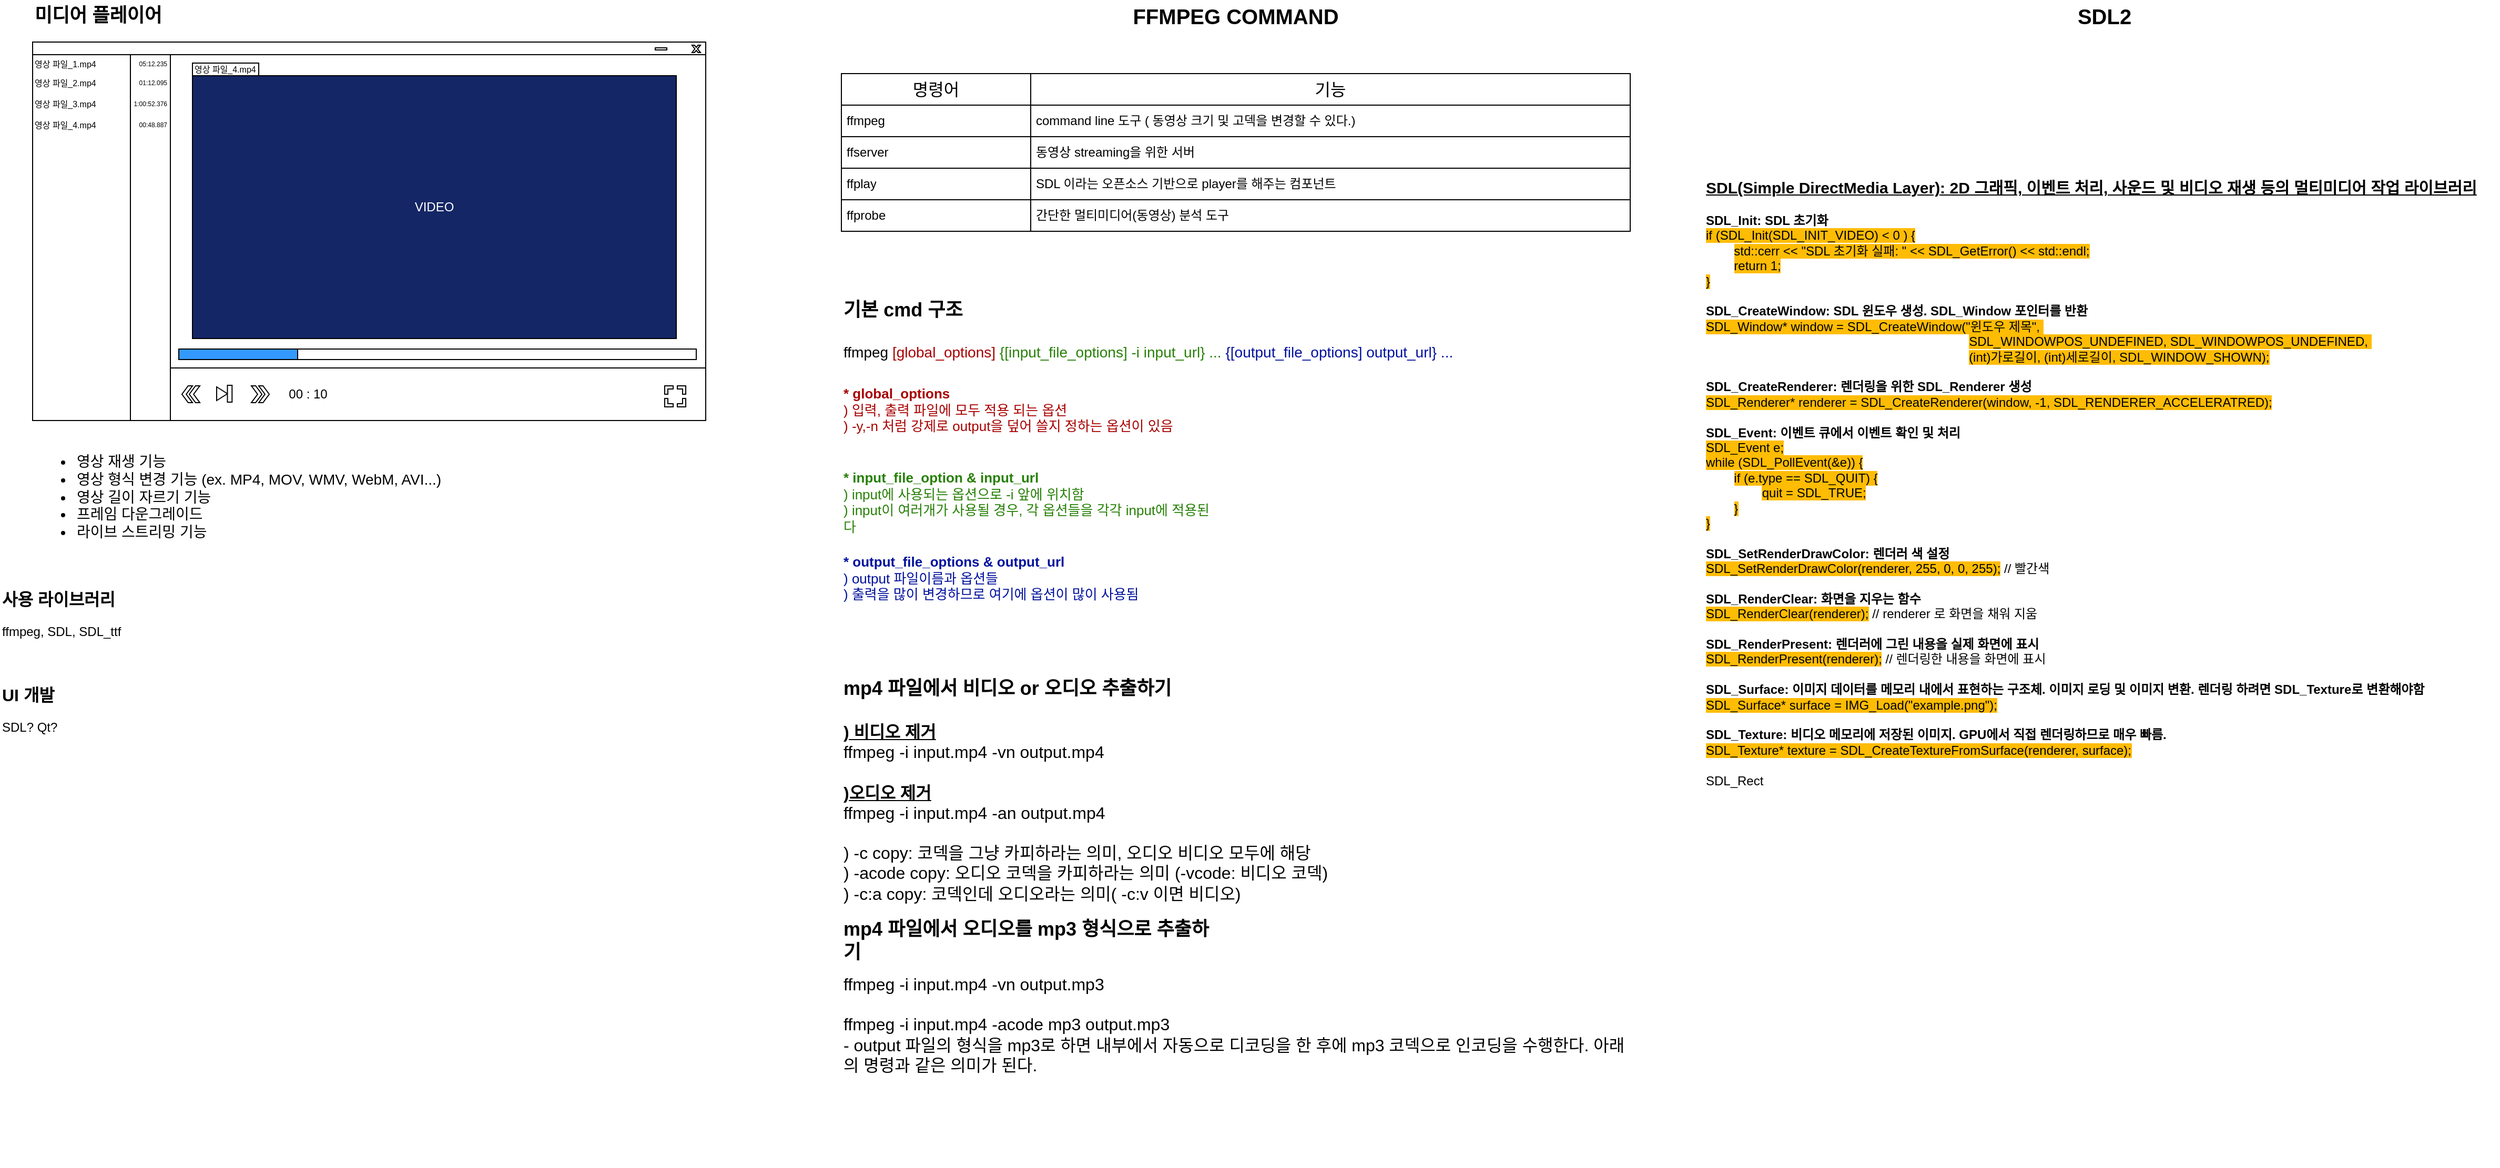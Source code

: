 <mxfile version="24.8.6">
  <diagram name="페이지-1" id="8cRWzu_WHAwFlIVNXjVE">
    <mxGraphModel dx="2244" dy="810" grid="1" gridSize="10" guides="1" tooltips="1" connect="1" arrows="1" fold="1" page="1" pageScale="1" pageWidth="827" pageHeight="1169" math="0" shadow="0">
      <root>
        <mxCell id="0" />
        <mxCell id="1" parent="0" />
        <mxCell id="ptMnUIj4V_PZviKKgXDt-1" value="FFMPEG COMMAND" style="text;html=1;align=center;verticalAlign=middle;whiteSpace=wrap;rounded=0;fontSize=20;fontStyle=1" parent="1" vertex="1">
          <mxGeometry x="40" y="50" width="750" height="30" as="geometry" />
        </mxCell>
        <mxCell id="ptMnUIj4V_PZviKKgXDt-3" value="" style="shape=table;startSize=0;container=1;collapsible=0;childLayout=tableLayout;fontSize=16;perimeterSpacing=1;" parent="1" vertex="1">
          <mxGeometry x="40" y="120" width="750" height="150" as="geometry" />
        </mxCell>
        <mxCell id="ptMnUIj4V_PZviKKgXDt-4" value="" style="shape=tableRow;horizontal=0;startSize=0;swimlaneHead=0;swimlaneBody=0;strokeColor=inherit;top=0;left=0;bottom=0;right=0;collapsible=0;dropTarget=0;fillColor=none;points=[[0,0.5],[1,0.5]];portConstraint=eastwest;fontSize=16;" parent="ptMnUIj4V_PZviKKgXDt-3" vertex="1">
          <mxGeometry width="750" height="30" as="geometry" />
        </mxCell>
        <mxCell id="ptMnUIj4V_PZviKKgXDt-5" value="명령어" style="shape=partialRectangle;html=1;whiteSpace=wrap;connectable=0;strokeColor=inherit;overflow=hidden;fillColor=none;top=0;left=0;bottom=0;right=0;pointerEvents=1;fontSize=16;" parent="ptMnUIj4V_PZviKKgXDt-4" vertex="1">
          <mxGeometry width="180" height="30" as="geometry">
            <mxRectangle width="180" height="30" as="alternateBounds" />
          </mxGeometry>
        </mxCell>
        <mxCell id="ptMnUIj4V_PZviKKgXDt-6" value="기능" style="shape=partialRectangle;html=1;whiteSpace=wrap;connectable=0;strokeColor=inherit;overflow=hidden;fillColor=none;top=0;left=0;bottom=0;right=0;pointerEvents=1;fontSize=16;" parent="ptMnUIj4V_PZviKKgXDt-4" vertex="1">
          <mxGeometry x="180" width="570" height="30" as="geometry">
            <mxRectangle width="570" height="30" as="alternateBounds" />
          </mxGeometry>
        </mxCell>
        <mxCell id="ptMnUIj4V_PZviKKgXDt-8" value="" style="shape=tableRow;horizontal=0;startSize=0;swimlaneHead=0;swimlaneBody=0;strokeColor=inherit;top=0;left=0;bottom=0;right=0;collapsible=0;dropTarget=0;fillColor=none;points=[[0,0.5],[1,0.5]];portConstraint=eastwest;fontSize=16;" parent="ptMnUIj4V_PZviKKgXDt-3" vertex="1">
          <mxGeometry y="30" width="750" height="30" as="geometry" />
        </mxCell>
        <mxCell id="ptMnUIj4V_PZviKKgXDt-9" value="ffmpeg" style="shape=partialRectangle;html=1;whiteSpace=wrap;connectable=0;strokeColor=inherit;overflow=hidden;fillColor=none;top=0;left=0;bottom=0;right=0;pointerEvents=1;fontSize=12;align=left;verticalAlign=middle;spacing=5;" parent="ptMnUIj4V_PZviKKgXDt-8" vertex="1">
          <mxGeometry width="180" height="30" as="geometry">
            <mxRectangle width="180" height="30" as="alternateBounds" />
          </mxGeometry>
        </mxCell>
        <mxCell id="ptMnUIj4V_PZviKKgXDt-10" value="command line 도구 ( 동영상 크기 및 고덱을 변경할 수 있다.)" style="shape=partialRectangle;html=1;whiteSpace=wrap;connectable=0;strokeColor=inherit;overflow=hidden;fillColor=none;top=0;left=0;bottom=0;right=0;pointerEvents=1;fontSize=12;align=left;verticalAlign=middle;spacing=5;" parent="ptMnUIj4V_PZviKKgXDt-8" vertex="1">
          <mxGeometry x="180" width="570" height="30" as="geometry">
            <mxRectangle width="570" height="30" as="alternateBounds" />
          </mxGeometry>
        </mxCell>
        <mxCell id="ptMnUIj4V_PZviKKgXDt-12" value="" style="shape=tableRow;horizontal=0;startSize=0;swimlaneHead=0;swimlaneBody=0;strokeColor=inherit;top=0;left=0;bottom=0;right=0;collapsible=0;dropTarget=0;fillColor=none;points=[[0,0.5],[1,0.5]];portConstraint=eastwest;fontSize=16;" parent="ptMnUIj4V_PZviKKgXDt-3" vertex="1">
          <mxGeometry y="60" width="750" height="30" as="geometry" />
        </mxCell>
        <mxCell id="ptMnUIj4V_PZviKKgXDt-13" value="ffserver" style="shape=partialRectangle;html=1;whiteSpace=wrap;connectable=0;strokeColor=inherit;overflow=hidden;fillColor=none;top=0;left=0;bottom=0;right=0;pointerEvents=1;fontSize=12;align=left;verticalAlign=middle;spacing=5;" parent="ptMnUIj4V_PZviKKgXDt-12" vertex="1">
          <mxGeometry width="180" height="30" as="geometry">
            <mxRectangle width="180" height="30" as="alternateBounds" />
          </mxGeometry>
        </mxCell>
        <mxCell id="ptMnUIj4V_PZviKKgXDt-14" value="동영상 streaming을 위한 서버" style="shape=partialRectangle;html=1;whiteSpace=wrap;connectable=0;strokeColor=inherit;overflow=hidden;fillColor=none;top=0;left=0;bottom=0;right=0;pointerEvents=1;fontSize=12;align=left;verticalAlign=middle;spacing=5;" parent="ptMnUIj4V_PZviKKgXDt-12" vertex="1">
          <mxGeometry x="180" width="570" height="30" as="geometry">
            <mxRectangle width="570" height="30" as="alternateBounds" />
          </mxGeometry>
        </mxCell>
        <mxCell id="ptMnUIj4V_PZviKKgXDt-16" style="shape=tableRow;horizontal=0;startSize=0;swimlaneHead=0;swimlaneBody=0;strokeColor=inherit;top=0;left=0;bottom=0;right=0;collapsible=0;dropTarget=0;fillColor=none;points=[[0,0.5],[1,0.5]];portConstraint=eastwest;fontSize=16;" parent="ptMnUIj4V_PZviKKgXDt-3" vertex="1">
          <mxGeometry y="90" width="750" height="30" as="geometry" />
        </mxCell>
        <mxCell id="ptMnUIj4V_PZviKKgXDt-17" value="ffplay" style="shape=partialRectangle;html=1;whiteSpace=wrap;connectable=0;strokeColor=inherit;overflow=hidden;fillColor=none;top=0;left=0;bottom=0;right=0;pointerEvents=1;fontSize=12;align=left;verticalAlign=middle;spacing=5;" parent="ptMnUIj4V_PZviKKgXDt-16" vertex="1">
          <mxGeometry width="180" height="30" as="geometry">
            <mxRectangle width="180" height="30" as="alternateBounds" />
          </mxGeometry>
        </mxCell>
        <mxCell id="ptMnUIj4V_PZviKKgXDt-18" value="SDL 이라는 오픈소스 기반으로 player를 해주는 컴포넌트" style="shape=partialRectangle;html=1;whiteSpace=wrap;connectable=0;strokeColor=inherit;overflow=hidden;fillColor=none;top=0;left=0;bottom=0;right=0;pointerEvents=1;fontSize=12;align=left;verticalAlign=middle;spacing=5;" parent="ptMnUIj4V_PZviKKgXDt-16" vertex="1">
          <mxGeometry x="180" width="570" height="30" as="geometry">
            <mxRectangle width="570" height="30" as="alternateBounds" />
          </mxGeometry>
        </mxCell>
        <mxCell id="ptMnUIj4V_PZviKKgXDt-20" style="shape=tableRow;horizontal=0;startSize=0;swimlaneHead=0;swimlaneBody=0;strokeColor=inherit;top=0;left=0;bottom=0;right=0;collapsible=0;dropTarget=0;fillColor=none;points=[[0,0.5],[1,0.5]];portConstraint=eastwest;fontSize=16;" parent="ptMnUIj4V_PZviKKgXDt-3" vertex="1">
          <mxGeometry y="120" width="750" height="30" as="geometry" />
        </mxCell>
        <mxCell id="ptMnUIj4V_PZviKKgXDt-21" value="ffprobe" style="shape=partialRectangle;html=1;whiteSpace=wrap;connectable=0;strokeColor=inherit;overflow=hidden;fillColor=none;top=0;left=0;bottom=0;right=0;pointerEvents=1;fontSize=12;align=left;verticalAlign=middle;spacing=5;" parent="ptMnUIj4V_PZviKKgXDt-20" vertex="1">
          <mxGeometry width="180" height="30" as="geometry">
            <mxRectangle width="180" height="30" as="alternateBounds" />
          </mxGeometry>
        </mxCell>
        <mxCell id="ptMnUIj4V_PZviKKgXDt-22" value="간단한 멀티미디어(동영상) 분석 도구" style="shape=partialRectangle;html=1;whiteSpace=wrap;connectable=0;strokeColor=inherit;overflow=hidden;fillColor=none;top=0;left=0;bottom=0;right=0;pointerEvents=1;fontSize=12;align=left;verticalAlign=middle;spacing=5;" parent="ptMnUIj4V_PZviKKgXDt-20" vertex="1">
          <mxGeometry x="180" width="570" height="30" as="geometry">
            <mxRectangle width="570" height="30" as="alternateBounds" />
          </mxGeometry>
        </mxCell>
        <mxCell id="ptMnUIj4V_PZviKKgXDt-76" value="기본 cmd 구조" style="text;html=1;align=left;verticalAlign=middle;whiteSpace=wrap;rounded=0;fontSize=18;fontStyle=1" parent="1" vertex="1">
          <mxGeometry x="40" y="330" width="120" height="30" as="geometry" />
        </mxCell>
        <mxCell id="ptMnUIj4V_PZviKKgXDt-77" value="ffmpeg &lt;font color=&quot;#a80000&quot;&gt;[global_options]&lt;/font&gt; &lt;font color=&quot;#278007&quot;&gt;{[input_file_options] -i input_url} ...&lt;/font&gt; &lt;font color=&quot;#00109e&quot;&gt;{[output_file_options] output_url} ...&lt;/font&gt;" style="text;html=1;align=left;verticalAlign=middle;whiteSpace=wrap;rounded=0;fontSize=14;" parent="1" vertex="1">
          <mxGeometry x="40" y="370" width="600" height="30" as="geometry" />
        </mxCell>
        <mxCell id="ptMnUIj4V_PZviKKgXDt-78" value="&lt;b&gt;* global_options&lt;/b&gt;&lt;div style=&quot;font-size: 13px;&quot;&gt;) 입력, 출력 파일에 모두 적용 되는 옵션&lt;/div&gt;&lt;div style=&quot;font-size: 13px;&quot;&gt;) -y,-n 처럼 강제로 output을 덮어 쓸지 정하는 옵션이 있음&lt;/div&gt;" style="text;html=1;align=left;verticalAlign=top;whiteSpace=wrap;rounded=0;fontColor=#a80000;fontSize=13;" parent="1" vertex="1">
          <mxGeometry x="40" y="410" width="360" height="70" as="geometry" />
        </mxCell>
        <mxCell id="ptMnUIj4V_PZviKKgXDt-79" value="&lt;b&gt;* input_file_option &amp;amp; input_url&lt;/b&gt;&lt;div&gt;) input에 사용되는 옵션으로 -i 앞에 위치함&lt;/div&gt;&lt;div&gt;) input이 여러개가 사용될 경우, 각 옵션들을 각각 input에 적용된다&lt;/div&gt;" style="text;html=1;align=left;verticalAlign=top;whiteSpace=wrap;rounded=0;fontSize=13;fontColor=#268006;" parent="1" vertex="1">
          <mxGeometry x="40" y="490" width="360" height="70" as="geometry" />
        </mxCell>
        <mxCell id="ptMnUIj4V_PZviKKgXDt-80" value="&lt;b&gt;* output_file_options &amp;amp; output_url&lt;/b&gt;&lt;div&gt;) output 파일이름과 옵션들&lt;/div&gt;&lt;div&gt;) 출력을 많이 변경하므로 여기에 옵션이 많이 사용됨&lt;/div&gt;" style="text;html=1;align=left;verticalAlign=top;whiteSpace=wrap;rounded=0;fontSize=13;fontColor=#00109d;" parent="1" vertex="1">
          <mxGeometry x="40" y="570" width="360" height="70" as="geometry" />
        </mxCell>
        <mxCell id="xB45A97ij3tuCxRrMWK4-1" value="mp4 파일에서 비디오 or 오디오 추출하기" style="text;html=1;align=left;verticalAlign=middle;whiteSpace=wrap;rounded=0;fontSize=18;fontStyle=1" parent="1" vertex="1">
          <mxGeometry x="40" y="690" width="320" height="30" as="geometry" />
        </mxCell>
        <mxCell id="xB45A97ij3tuCxRrMWK4-2" value="&lt;b style=&quot;font-size: 16px;&quot;&gt;&lt;u&gt;) 비디오 제거&lt;/u&gt;&lt;/b&gt;&lt;div style=&quot;font-size: 16px;&quot;&gt;ffmpeg -i input.mp4 -vn output.mp4&lt;/div&gt;&lt;div style=&quot;font-size: 16px;&quot;&gt;&lt;br&gt;&lt;/div&gt;&lt;div style=&quot;font-size: 16px;&quot;&gt;&lt;b&gt;&lt;u&gt;)오디오 제거&lt;/u&gt;&lt;/b&gt;&lt;/div&gt;&lt;div style=&quot;font-size: 16px;&quot;&gt;ffmpeg -i input.mp4 -an output.mp4&lt;/div&gt;&lt;div style=&quot;font-size: 16px;&quot;&gt;&lt;br&gt;&lt;/div&gt;&lt;div style=&quot;font-size: 16px;&quot;&gt;) -c copy: 코덱을 그냥 카피하라는 의미, 오디오 비디오 모두에 해당&lt;/div&gt;&lt;div style=&quot;font-size: 16px;&quot;&gt;) -acode copy: 오디오 코덱을 카피하라는 의미 (-vcode: 비디오 코덱)&lt;/div&gt;&lt;div style=&quot;font-size: 16px;&quot;&gt;) -c:a copy: 코덱인데 오디오라는 의미( -c:v 이면 비디오)&lt;/div&gt;" style="text;html=1;align=left;verticalAlign=top;whiteSpace=wrap;rounded=0;fontSize=16;" parent="1" vertex="1">
          <mxGeometry x="40" y="730" width="500" height="190" as="geometry" />
        </mxCell>
        <mxCell id="xB45A97ij3tuCxRrMWK4-4" value="mp4 파일에서 오디오를 mp3 형식으로 추출하기" style="text;html=1;align=left;verticalAlign=middle;whiteSpace=wrap;rounded=0;fontSize=18;fontStyle=1" parent="1" vertex="1">
          <mxGeometry x="40" y="930" width="360" height="30" as="geometry" />
        </mxCell>
        <mxCell id="xB45A97ij3tuCxRrMWK4-6" value="ffmpeg -i input.mp4 -vn output.mp3&lt;div&gt;&lt;br&gt;&lt;/div&gt;&lt;div&gt;ffmpeg -i input.mp4 -acode mp3 output.mp3&lt;/div&gt;&lt;div&gt;- output 파일의 형식을 mp3로 하면 내부에서 자동으로 디코딩을 한 후에 mp3 코덱으로 인코딩을 수행한다. 아래의 명령과 같은 의미가 된다.&lt;/div&gt;&lt;div&gt;&lt;br&gt;&lt;/div&gt;&lt;div&gt;&lt;br&gt;&lt;/div&gt;" style="text;html=1;align=left;verticalAlign=top;whiteSpace=wrap;rounded=0;fontSize=16;" parent="1" vertex="1">
          <mxGeometry x="40" y="970" width="750" height="190" as="geometry" />
        </mxCell>
        <mxCell id="B-xb9QJz0Q4Br1Rd_6FL-1" value="SDL2" style="text;html=1;align=center;verticalAlign=middle;whiteSpace=wrap;rounded=0;fontSize=20;fontStyle=1" vertex="1" parent="1">
          <mxGeometry x="866" y="50" width="750" height="30" as="geometry" />
        </mxCell>
        <mxCell id="B-xb9QJz0Q4Br1Rd_6FL-2" value="&lt;div style=&quot;line-height: 120%;&quot;&gt;&lt;b style=&quot;&quot;&gt;&lt;font size=&quot;1&quot; style=&quot;&quot;&gt;&lt;u style=&quot;font-size: 15px;&quot;&gt;SDL(Simple DirectMedia Layer): 2D 그래픽, 이벤트 처리, 사운드 및 비디오 재생 등의 멀티미디어 작업 라이브러리&lt;/u&gt;&lt;/font&gt;&lt;/b&gt;&lt;/div&gt;&lt;div style=&quot;line-height: 120%;&quot;&gt;&lt;font style=&quot;font-size: 12px;&quot;&gt;&lt;br&gt;&lt;/font&gt;&lt;/div&gt;&lt;div style=&quot;line-height: 120%;&quot;&gt;&lt;b&gt;&lt;font style=&quot;font-size: 12px;&quot;&gt;SDL_Init: SDL 초기화&lt;/font&gt;&lt;/b&gt;&lt;/div&gt;&lt;div style=&quot;line-height: 120%;&quot;&gt;&lt;span style=&quot;background-color: rgb(255, 188, 5);&quot;&gt;&lt;font style=&quot;font-size: 12px;&quot;&gt;if (SDL_Init(SDL_INIT_VIDEO) &amp;lt; 0 ) {&lt;/font&gt;&lt;/span&gt;&lt;/div&gt;&lt;div style=&quot;line-height: 120%;&quot;&gt;&lt;font style=&quot;font-size: 12px;&quot;&gt;&lt;span style=&quot;white-space: pre;&quot;&gt;&#x9;&lt;/span&gt;&lt;span style=&quot;background-color: rgb(255, 188, 5);&quot;&gt;std::cerr &amp;lt;&amp;lt; &quot;SDL 초기화 실패: &quot; &amp;lt;&amp;lt; SDL_GetError() &amp;lt;&amp;lt; std::endl;&lt;/span&gt;&lt;br&gt;&lt;/font&gt;&lt;/div&gt;&lt;div style=&quot;line-height: 120%;&quot;&gt;&lt;font style=&quot;font-size: 12px;&quot;&gt;&lt;span style=&quot;white-space: pre;&quot;&gt;&#x9;&lt;/span&gt;&lt;span style=&quot;background-color: rgb(255, 188, 5);&quot;&gt;return 1;&lt;/span&gt;&lt;br&gt;&lt;/font&gt;&lt;/div&gt;&lt;div style=&quot;line-height: 120%;&quot;&gt;&lt;span style=&quot;background-color: rgb(255, 188, 5);&quot;&gt;&lt;font style=&quot;font-size: 12px;&quot;&gt;}&lt;/font&gt;&lt;/span&gt;&lt;/div&gt;&lt;div style=&quot;line-height: 120%;&quot;&gt;&lt;font style=&quot;font-size: 12px;&quot;&gt;&lt;br&gt;&lt;/font&gt;&lt;/div&gt;&lt;b style=&quot;&quot;&gt;&lt;font style=&quot;font-size: 12px;&quot;&gt;SDL_CreateWindow: SDL 윈도우 생성. SDL_Window 포인터를 반환&lt;/font&gt;&lt;/b&gt;&lt;div style=&quot;line-height: 120%;&quot;&gt;&lt;font style=&quot;font-size: 12px; background-color: rgb(255, 188, 4);&quot;&gt;SDL_Window* window = SDL_CreateWindow(&quot;윈도우 제목&quot;,&amp;nbsp;&lt;/font&gt;&lt;/div&gt;&lt;div style=&quot;line-height: 120%;&quot;&gt;&lt;font style=&quot;font-size: 12px;&quot;&gt;&lt;span style=&quot;white-space: pre;&quot;&gt;&#x9;&lt;/span&gt;&lt;span style=&quot;white-space: pre;&quot;&gt;&#x9;&lt;/span&gt;&lt;span style=&quot;white-space: pre;&quot;&gt;&#x9;&lt;/span&gt;&lt;span style=&quot;white-space: pre;&quot;&gt;&#x9;&lt;/span&gt;&lt;span style=&quot;white-space: pre;&quot;&gt;&#x9;&lt;/span&gt;&lt;span style=&quot;white-space: pre;&quot;&gt;&#x9;&lt;/span&gt;&lt;span style=&quot;white-space: pre;&quot;&gt;&#x9;&lt;/span&gt;&lt;span style=&quot;white-space: pre;&quot;&gt;&#x9;&lt;/span&gt;&lt;span style=&quot;white-space: pre;&quot;&gt;&#x9;&lt;/span&gt;&amp;nbsp; &amp;nbsp;&lt;span style=&quot;background-color: rgb(255, 188, 4);&quot;&gt;SDL_WINDOWPOS_UNDEFINED, SDL_WINDOWPOS_UNDEFINED,&amp;nbsp;&lt;/span&gt;&lt;/font&gt;&lt;/div&gt;&lt;div style=&quot;line-height: 120%;&quot;&gt;&lt;font style=&quot;font-size: 12px;&quot;&gt;&lt;span style=&quot;white-space: pre;&quot;&gt;&#x9;&lt;/span&gt;&lt;span style=&quot;white-space: pre;&quot;&gt;&#x9;&lt;/span&gt;&lt;span style=&quot;white-space: pre;&quot;&gt;&#x9;&lt;/span&gt;&lt;span style=&quot;white-space: pre;&quot;&gt;&#x9;&lt;/span&gt;&lt;span style=&quot;white-space: pre;&quot;&gt;&#x9;&lt;/span&gt;&lt;span style=&quot;white-space: pre;&quot;&gt;&#x9;&lt;/span&gt;&lt;span style=&quot;white-space: pre;&quot;&gt;&#x9;&lt;/span&gt;&lt;span style=&quot;white-space: pre;&quot;&gt;&#x9;&lt;/span&gt;&lt;span style=&quot;white-space: pre;&quot;&gt;&#x9;&lt;/span&gt;&amp;nbsp; &amp;nbsp;&lt;span style=&quot;background-color: rgb(255, 188, 4);&quot;&gt;(int)가로길이, (int)세로길이, SDL_WINDOW_SHOWN);&lt;/span&gt;&lt;/font&gt;&lt;/div&gt;&lt;div style=&quot;line-height: 120%;&quot;&gt;&lt;font style=&quot;font-size: 12px;&quot;&gt;&lt;br&gt;&lt;/font&gt;&lt;div style=&quot;line-height: 120%;&quot;&gt;&lt;b&gt;&lt;font style=&quot;font-size: 12px;&quot;&gt;SDL_CreateRenderer: 렌더링을 위한 SDL_Renderer 생성&lt;/font&gt;&lt;/b&gt;&lt;/div&gt;&lt;div style=&quot;line-height: 120%;&quot;&gt;&lt;span style=&quot;background-color: rgb(255, 188, 4);&quot;&gt;SDL_Renderer* renderer = SDL_CreateRenderer(window, -1, SDL_RENDERER_ACCELERATRED);&lt;/span&gt;&lt;/div&gt;&lt;div style=&quot;line-height: 120%;&quot;&gt;&lt;font style=&quot;font-size: 12px;&quot;&gt;&lt;br&gt;&lt;/font&gt;&lt;/div&gt;&lt;div style=&quot;line-height: 120%;&quot;&gt;&lt;font style=&quot;font-size: 12px;&quot;&gt;&lt;b&gt;SDL_Event: 이벤트 큐에서 이벤트 확인 및 처리&lt;/b&gt;&lt;/font&gt;&lt;/div&gt;&lt;div style=&quot;line-height: 120%;&quot;&gt;&lt;span style=&quot;background-color: rgb(255, 188, 4);&quot;&gt;SDL_Event e;&lt;/span&gt;&lt;/div&gt;&lt;div style=&quot;line-height: 120%;&quot;&gt;&lt;span style=&quot;background-color: rgb(255, 188, 4);&quot;&gt;while (SDL_PollEvent(&amp;amp;e)) {&lt;/span&gt;&lt;/div&gt;&lt;div style=&quot;line-height: 120%;&quot;&gt;&lt;span style=&quot;white-space: pre;&quot;&gt;&#x9;&lt;/span&gt;&lt;span style=&quot;background-color: rgb(255, 188, 4);&quot;&gt;if (e.type == SDL_QUIT) {&lt;/span&gt;&lt;br&gt;&lt;/div&gt;&lt;div style=&quot;line-height: 120%;&quot;&gt;&lt;span style=&quot;white-space: pre;&quot;&gt;&#x9;&lt;/span&gt;&lt;span style=&quot;white-space: pre;&quot;&gt;&#x9;&lt;/span&gt;&lt;span style=&quot;background-color: rgb(255, 188, 4);&quot;&gt;quit = SDL_TRUE;&lt;/span&gt;&lt;br&gt;&lt;/div&gt;&lt;div style=&quot;line-height: 120%;&quot;&gt;&lt;span style=&quot;white-space: pre;&quot;&gt;&#x9;&lt;/span&gt;&lt;span style=&quot;background-color: rgb(255, 188, 4);&quot;&gt;}&lt;/span&gt;&lt;br&gt;&lt;/div&gt;&lt;div style=&quot;line-height: 120%;&quot;&gt;&lt;font style=&quot;font-size: 12px; background-color: rgb(255, 188, 4);&quot;&gt;}&lt;/font&gt;&lt;/div&gt;&lt;div style=&quot;line-height: 120%;&quot;&gt;&lt;font style=&quot;font-size: 12px;&quot;&gt;&lt;br&gt;&lt;/font&gt;&lt;/div&gt;&lt;div style=&quot;line-height: 120%;&quot;&gt;&lt;font style=&quot;font-size: 12px;&quot;&gt;&lt;b&gt;SDL_SetRenderDrawColor: 렌더러 색 설정&lt;/b&gt;&lt;/font&gt;&lt;/div&gt;&lt;div style=&quot;line-height: 120%;&quot;&gt;&lt;span style=&quot;background-color: rgb(255, 188, 4);&quot;&gt;SDL_SetRenderDrawColor(renderer, 255, 0, 0, 255);&lt;/span&gt; // 빨간색&lt;/div&gt;&lt;div style=&quot;line-height: 120%;&quot;&gt;&lt;br&gt;&lt;/div&gt;&lt;div style=&quot;line-height: 120%;&quot;&gt;&lt;b&gt;SDL_RenderClear: 화면을 지우는 함수&lt;/b&gt;&lt;/div&gt;&lt;div style=&quot;line-height: 120%;&quot;&gt;&lt;span style=&quot;background-color: rgb(255, 188, 4);&quot;&gt;SDL_RenderClear(renderer);&lt;/span&gt; // renderer 로 화면을 채워 지움&lt;/div&gt;&lt;div style=&quot;line-height: 120%;&quot;&gt;&lt;br&gt;&lt;/div&gt;&lt;div style=&quot;line-height: 120%;&quot;&gt;&lt;b&gt;SDL_RenderPresent: 렌더러에 그린 내용을 실제 화면에 표시&lt;/b&gt;&lt;/div&gt;&lt;div style=&quot;line-height: 120%;&quot;&gt;&lt;span style=&quot;background-color: rgb(255, 188, 4);&quot;&gt;SDL_RenderPresent(renderer);&lt;/span&gt; // 렌더링한 내용을 화면에 표시&lt;/div&gt;&lt;div style=&quot;line-height: 120%;&quot;&gt;&lt;font style=&quot;font-size: 12px;&quot;&gt;&lt;br&gt;&lt;/font&gt;&lt;/div&gt;&lt;div style=&quot;line-height: 120%;&quot;&gt;&lt;b&gt;SDL_Surface: 이미지 데이터를 메모리 내에서 표현하는 구조체. 이미지 로딩 및 이미지 변환. 렌더링 하려면 SDL_Texture로 변환해야함&lt;/b&gt;&lt;/div&gt;&lt;div style=&quot;line-height: 120%;&quot;&gt;&lt;span style=&quot;background-color: rgb(255, 188, 4);&quot;&gt;SDL_Surface* surface = IMG_Load(&quot;example.png&quot;);&lt;/span&gt;&lt;/div&gt;&lt;div style=&quot;line-height: 120%;&quot;&gt;&lt;font style=&quot;font-size: 12px;&quot;&gt;&lt;br&gt;&lt;/font&gt;&lt;/div&gt;&lt;div style=&quot;line-height: 120%;&quot;&gt;&lt;font style=&quot;font-size: 12px;&quot;&gt;&lt;b&gt;SDL_Texture: 비디오 메모리에 저장된 이미지. GPU에서 직접 렌더링하므로 매우 빠름.&lt;/b&gt;&lt;/font&gt;&lt;/div&gt;&lt;div style=&quot;line-height: 120%;&quot;&gt;&lt;font style=&quot;font-size: 12px; background-color: rgb(255, 188, 4);&quot;&gt;SDL_Texture* texture = SDL_CreateTextureFromSurface(renderer, surface);&lt;/font&gt;&lt;/div&gt;&lt;div style=&quot;line-height: 120%;&quot;&gt;&lt;font style=&quot;font-size: 12px;&quot;&gt;&lt;br&gt;&lt;/font&gt;&lt;/div&gt;&lt;div style=&quot;line-height: 120%;&quot;&gt;&lt;font style=&quot;font-size: 12px;&quot;&gt;SDL_Rect&lt;/font&gt;&lt;/div&gt;&lt;/div&gt;&lt;div style=&quot;line-height: 120%;&quot;&gt;&lt;font style=&quot;font-size: 12px;&quot;&gt;&lt;br&gt;&lt;/font&gt;&lt;/div&gt;&lt;div style=&quot;line-height: 120%;&quot;&gt;&lt;br&gt;&lt;/div&gt;" style="text;html=1;align=left;verticalAlign=middle;whiteSpace=wrap;rounded=0;" vertex="1" parent="1">
          <mxGeometry x="860" y="120" width="750" height="810" as="geometry" />
        </mxCell>
        <mxCell id="B-xb9QJz0Q4Br1Rd_6FL-3" value="" style="rounded=0;whiteSpace=wrap;html=1;" vertex="1" parent="1">
          <mxGeometry x="-729" y="90" width="640" height="360" as="geometry" />
        </mxCell>
        <mxCell id="B-xb9QJz0Q4Br1Rd_6FL-4" value="&lt;font color=&quot;#ffffff&quot;&gt;VIDEO&lt;/font&gt;" style="rounded=0;whiteSpace=wrap;html=1;labelBackgroundColor=none;fillColor=#152666;" vertex="1" parent="1">
          <mxGeometry x="-577" y="122" width="460" height="250" as="geometry" />
        </mxCell>
        <mxCell id="B-xb9QJz0Q4Br1Rd_6FL-5" value="" style="rounded=0;whiteSpace=wrap;html=1;" vertex="1" parent="1">
          <mxGeometry x="-599" y="400" width="510" height="50" as="geometry" />
        </mxCell>
        <mxCell id="B-xb9QJz0Q4Br1Rd_6FL-8" value="" style="group" vertex="1" connectable="0" parent="1">
          <mxGeometry x="-554" y="417" width="20.5" height="20" as="geometry" />
        </mxCell>
        <mxCell id="B-xb9QJz0Q4Br1Rd_6FL-6" value="" style="triangle;whiteSpace=wrap;html=1;" vertex="1" parent="B-xb9QJz0Q4Br1Rd_6FL-8">
          <mxGeometry y="1" width="10.24" height="13" as="geometry" />
        </mxCell>
        <mxCell id="B-xb9QJz0Q4Br1Rd_6FL-7" value="" style="rounded=0;whiteSpace=wrap;html=1;" vertex="1" parent="B-xb9QJz0Q4Br1Rd_6FL-8">
          <mxGeometry x="10.24" y="-0.5" width="4.4" height="16" as="geometry" />
        </mxCell>
        <mxCell id="B-xb9QJz0Q4Br1Rd_6FL-13" value="" style="group;direction=west;rotation=-180;" vertex="1" connectable="0" parent="1">
          <mxGeometry x="-587" y="417" width="22" height="20" as="geometry" />
        </mxCell>
        <mxCell id="B-xb9QJz0Q4Br1Rd_6FL-14" value="" style="shape=step;perimeter=stepPerimeter;whiteSpace=wrap;html=1;fixedSize=1;size=5.937;rotation=-180;" vertex="1" parent="B-xb9QJz0Q4Br1Rd_6FL-13">
          <mxGeometry width="10" height="16" as="geometry" />
        </mxCell>
        <mxCell id="B-xb9QJz0Q4Br1Rd_6FL-15" value="" style="shape=step;perimeter=stepPerimeter;whiteSpace=wrap;html=1;fixedSize=1;size=5.937;rotation=-180;" vertex="1" parent="B-xb9QJz0Q4Br1Rd_6FL-13">
          <mxGeometry x="7" width="10" height="16" as="geometry" />
        </mxCell>
        <mxCell id="B-xb9QJz0Q4Br1Rd_6FL-16" value="" style="rounded=0;whiteSpace=wrap;html=1;" vertex="1" parent="1">
          <mxGeometry x="-729" y="90" width="130" height="360" as="geometry" />
        </mxCell>
        <mxCell id="B-xb9QJz0Q4Br1Rd_6FL-19" value="" style="rounded=0;whiteSpace=wrap;html=1;" vertex="1" parent="1">
          <mxGeometry x="-590" y="382" width="492" height="10" as="geometry" />
        </mxCell>
        <mxCell id="B-xb9QJz0Q4Br1Rd_6FL-21" value="" style="rounded=0;whiteSpace=wrap;html=1;fillColor=#3399FF;" vertex="1" parent="1">
          <mxGeometry x="-590" y="382" width="113" height="10" as="geometry" />
        </mxCell>
        <mxCell id="B-xb9QJz0Q4Br1Rd_6FL-34" value="" style="rounded=0;whiteSpace=wrap;html=1;strokeWidth=1;perimeterSpacing=0;" vertex="1" parent="1">
          <mxGeometry x="-636" y="90" width="38" height="360" as="geometry" />
        </mxCell>
        <mxCell id="B-xb9QJz0Q4Br1Rd_6FL-29" value="" style="group" vertex="1" connectable="0" parent="1">
          <mxGeometry x="-128" y="417" width="20" height="20" as="geometry" />
        </mxCell>
        <mxCell id="B-xb9QJz0Q4Br1Rd_6FL-25" value="" style="shape=corner;whiteSpace=wrap;html=1;dx=3;dy=3;" vertex="1" parent="B-xb9QJz0Q4Br1Rd_6FL-29">
          <mxGeometry width="8" height="8" as="geometry" />
        </mxCell>
        <mxCell id="B-xb9QJz0Q4Br1Rd_6FL-26" value="" style="shape=corner;whiteSpace=wrap;html=1;dx=3;dy=3;rotation=90;" vertex="1" parent="B-xb9QJz0Q4Br1Rd_6FL-29">
          <mxGeometry x="12" width="8" height="8" as="geometry" />
        </mxCell>
        <mxCell id="B-xb9QJz0Q4Br1Rd_6FL-27" value="" style="shape=corner;whiteSpace=wrap;html=1;dx=3;dy=3;rotation=-90;" vertex="1" parent="B-xb9QJz0Q4Br1Rd_6FL-29">
          <mxGeometry y="12" width="8" height="8" as="geometry" />
        </mxCell>
        <mxCell id="B-xb9QJz0Q4Br1Rd_6FL-28" value="" style="shape=corner;whiteSpace=wrap;html=1;dx=3;dy=3;rotation=-180;" vertex="1" parent="B-xb9QJz0Q4Br1Rd_6FL-29">
          <mxGeometry x="12" y="12" width="8" height="8" as="geometry" />
        </mxCell>
        <mxCell id="B-xb9QJz0Q4Br1Rd_6FL-30" value="00 : 10" style="text;html=1;align=center;verticalAlign=middle;whiteSpace=wrap;rounded=0;" vertex="1" parent="1">
          <mxGeometry x="-497" y="410" width="60" height="30" as="geometry" />
        </mxCell>
        <mxCell id="B-xb9QJz0Q4Br1Rd_6FL-31" value="&lt;ul style=&quot;font-size: 14px;&quot;&gt;&lt;li style=&quot;font-size: 14px;&quot;&gt;영상 재생 기능&lt;/li&gt;&lt;li style=&quot;font-size: 14px;&quot;&gt;영상 형식 변경 기능 (ex. MP4, MOV, WMV, WebM, AVI...)&lt;/li&gt;&lt;li style=&quot;font-size: 14px;&quot;&gt;영상 길이 자르기 기능&lt;/li&gt;&lt;li style=&quot;font-size: 14px;&quot;&gt;프레임 다운그레이드&lt;/li&gt;&lt;li style=&quot;font-size: 14px;&quot;&gt;라이브 스트리밍 기능&lt;/li&gt;&lt;/ul&gt;" style="text;strokeColor=none;fillColor=none;html=1;whiteSpace=wrap;verticalAlign=top;overflow=hidden;fontSize=14;" vertex="1" parent="1">
          <mxGeometry x="-729" y="460" width="512" height="150" as="geometry" />
        </mxCell>
        <mxCell id="B-xb9QJz0Q4Br1Rd_6FL-23" value="" style="rounded=0;whiteSpace=wrap;html=1;" vertex="1" parent="1">
          <mxGeometry x="-729" y="90" width="640" height="12" as="geometry" />
        </mxCell>
        <mxCell id="B-xb9QJz0Q4Br1Rd_6FL-35" value="영상 파일_1.mp4" style="text;html=1;align=left;verticalAlign=middle;whiteSpace=wrap;rounded=0;fontSize=8;" vertex="1" parent="1">
          <mxGeometry x="-729" y="102" width="82" height="18" as="geometry" />
        </mxCell>
        <mxCell id="B-xb9QJz0Q4Br1Rd_6FL-36" value="영상 파일_2.mp4" style="text;html=1;align=left;verticalAlign=middle;whiteSpace=wrap;rounded=0;fontSize=8;" vertex="1" parent="1">
          <mxGeometry x="-729" y="120" width="82" height="18" as="geometry" />
        </mxCell>
        <mxCell id="B-xb9QJz0Q4Br1Rd_6FL-37" value="영상 파일_3.mp4" style="text;html=1;align=left;verticalAlign=middle;whiteSpace=wrap;rounded=0;fontSize=8;" vertex="1" parent="1">
          <mxGeometry x="-729" y="140" width="82" height="18" as="geometry" />
        </mxCell>
        <mxCell id="B-xb9QJz0Q4Br1Rd_6FL-38" value="05:12.235" style="text;html=1;align=right;verticalAlign=middle;whiteSpace=wrap;rounded=0;fontSize=6;" vertex="1" parent="1">
          <mxGeometry x="-647" y="102" width="48" height="18" as="geometry" />
        </mxCell>
        <mxCell id="B-xb9QJz0Q4Br1Rd_6FL-39" value="01:12.095" style="text;html=1;align=right;verticalAlign=middle;whiteSpace=wrap;rounded=0;fontSize=6;" vertex="1" parent="1">
          <mxGeometry x="-647" y="120" width="48" height="18" as="geometry" />
        </mxCell>
        <mxCell id="B-xb9QJz0Q4Br1Rd_6FL-40" value="1:00:52.376" style="text;html=1;align=right;verticalAlign=middle;whiteSpace=wrap;rounded=0;fontSize=6;" vertex="1" parent="1">
          <mxGeometry x="-647" y="140" width="48" height="18" as="geometry" />
        </mxCell>
        <mxCell id="B-xb9QJz0Q4Br1Rd_6FL-41" value="" style="group;direction=west;rotation=0;" vertex="1" connectable="0" parent="1">
          <mxGeometry x="-526" y="413" width="22" height="20" as="geometry" />
        </mxCell>
        <mxCell id="B-xb9QJz0Q4Br1Rd_6FL-42" value="" style="shape=step;perimeter=stepPerimeter;whiteSpace=wrap;html=1;fixedSize=1;size=5.937;rotation=0;" vertex="1" parent="B-xb9QJz0Q4Br1Rd_6FL-41">
          <mxGeometry x="12" y="4" width="10" height="16" as="geometry" />
        </mxCell>
        <mxCell id="B-xb9QJz0Q4Br1Rd_6FL-43" value="" style="shape=step;perimeter=stepPerimeter;whiteSpace=wrap;html=1;fixedSize=1;size=5.937;rotation=0;" vertex="1" parent="B-xb9QJz0Q4Br1Rd_6FL-41">
          <mxGeometry x="5" y="4" width="10" height="16" as="geometry" />
        </mxCell>
        <mxCell id="B-xb9QJz0Q4Br1Rd_6FL-24" value="" style="verticalLabelPosition=bottom;verticalAlign=top;html=1;shape=mxgraph.basic.x" vertex="1" parent="1">
          <mxGeometry x="-102" y="93" width="8" height="7" as="geometry" />
        </mxCell>
        <mxCell id="B-xb9QJz0Q4Br1Rd_6FL-32" value="" style="rounded=0;whiteSpace=wrap;html=1;" vertex="1" parent="1">
          <mxGeometry x="-137" y="95.5" width="11" height="2" as="geometry" />
        </mxCell>
        <mxCell id="B-xb9QJz0Q4Br1Rd_6FL-45" value="영상 파일_4.mp4" style="text;html=1;align=left;verticalAlign=middle;whiteSpace=wrap;rounded=0;fontSize=8;" vertex="1" parent="1">
          <mxGeometry x="-729" y="160" width="82" height="18" as="geometry" />
        </mxCell>
        <mxCell id="B-xb9QJz0Q4Br1Rd_6FL-46" value="00:48.887" style="text;html=1;align=right;verticalAlign=middle;whiteSpace=wrap;rounded=0;fontSize=6;" vertex="1" parent="1">
          <mxGeometry x="-647" y="160" width="48" height="18" as="geometry" />
        </mxCell>
        <mxCell id="B-xb9QJz0Q4Br1Rd_6FL-47" value="영상 파일_4.mp4" style="text;html=1;align=left;verticalAlign=middle;whiteSpace=wrap;rounded=0;fontSize=8;strokeColor=default;" vertex="1" parent="1">
          <mxGeometry x="-577" y="110" width="63" height="12" as="geometry" />
        </mxCell>
        <mxCell id="B-xb9QJz0Q4Br1Rd_6FL-48" value="미디어 플레이어" style="text;html=1;align=left;verticalAlign=middle;whiteSpace=wrap;rounded=0;fontStyle=1;fontSize=18;" vertex="1" parent="1">
          <mxGeometry x="-729" y="50" width="182" height="30" as="geometry" />
        </mxCell>
        <mxCell id="B-xb9QJz0Q4Br1Rd_6FL-49" value="&lt;b&gt;&lt;font style=&quot;font-size: 16px;&quot;&gt;사용 라이브러리&lt;/font&gt;&lt;/b&gt;&lt;div&gt;&lt;div&gt;&lt;br&gt;&lt;/div&gt;&lt;div&gt;ffmpeg, SDL, SDL_ttf&lt;/div&gt;&lt;/div&gt;" style="text;html=1;align=left;verticalAlign=middle;whiteSpace=wrap;rounded=0;" vertex="1" parent="1">
          <mxGeometry x="-760" y="609" width="490" height="50" as="geometry" />
        </mxCell>
        <mxCell id="B-xb9QJz0Q4Br1Rd_6FL-50" value="&lt;div&gt;&lt;b&gt;&lt;font style=&quot;font-size: 16px;&quot;&gt;UI 개발&lt;/font&gt;&lt;/b&gt;&lt;/div&gt;&lt;div&gt;&lt;br&gt;&lt;/div&gt;SDL? Qt?" style="text;html=1;align=left;verticalAlign=middle;whiteSpace=wrap;rounded=0;" vertex="1" parent="1">
          <mxGeometry x="-760" y="689" width="383" height="71" as="geometry" />
        </mxCell>
      </root>
    </mxGraphModel>
  </diagram>
</mxfile>
